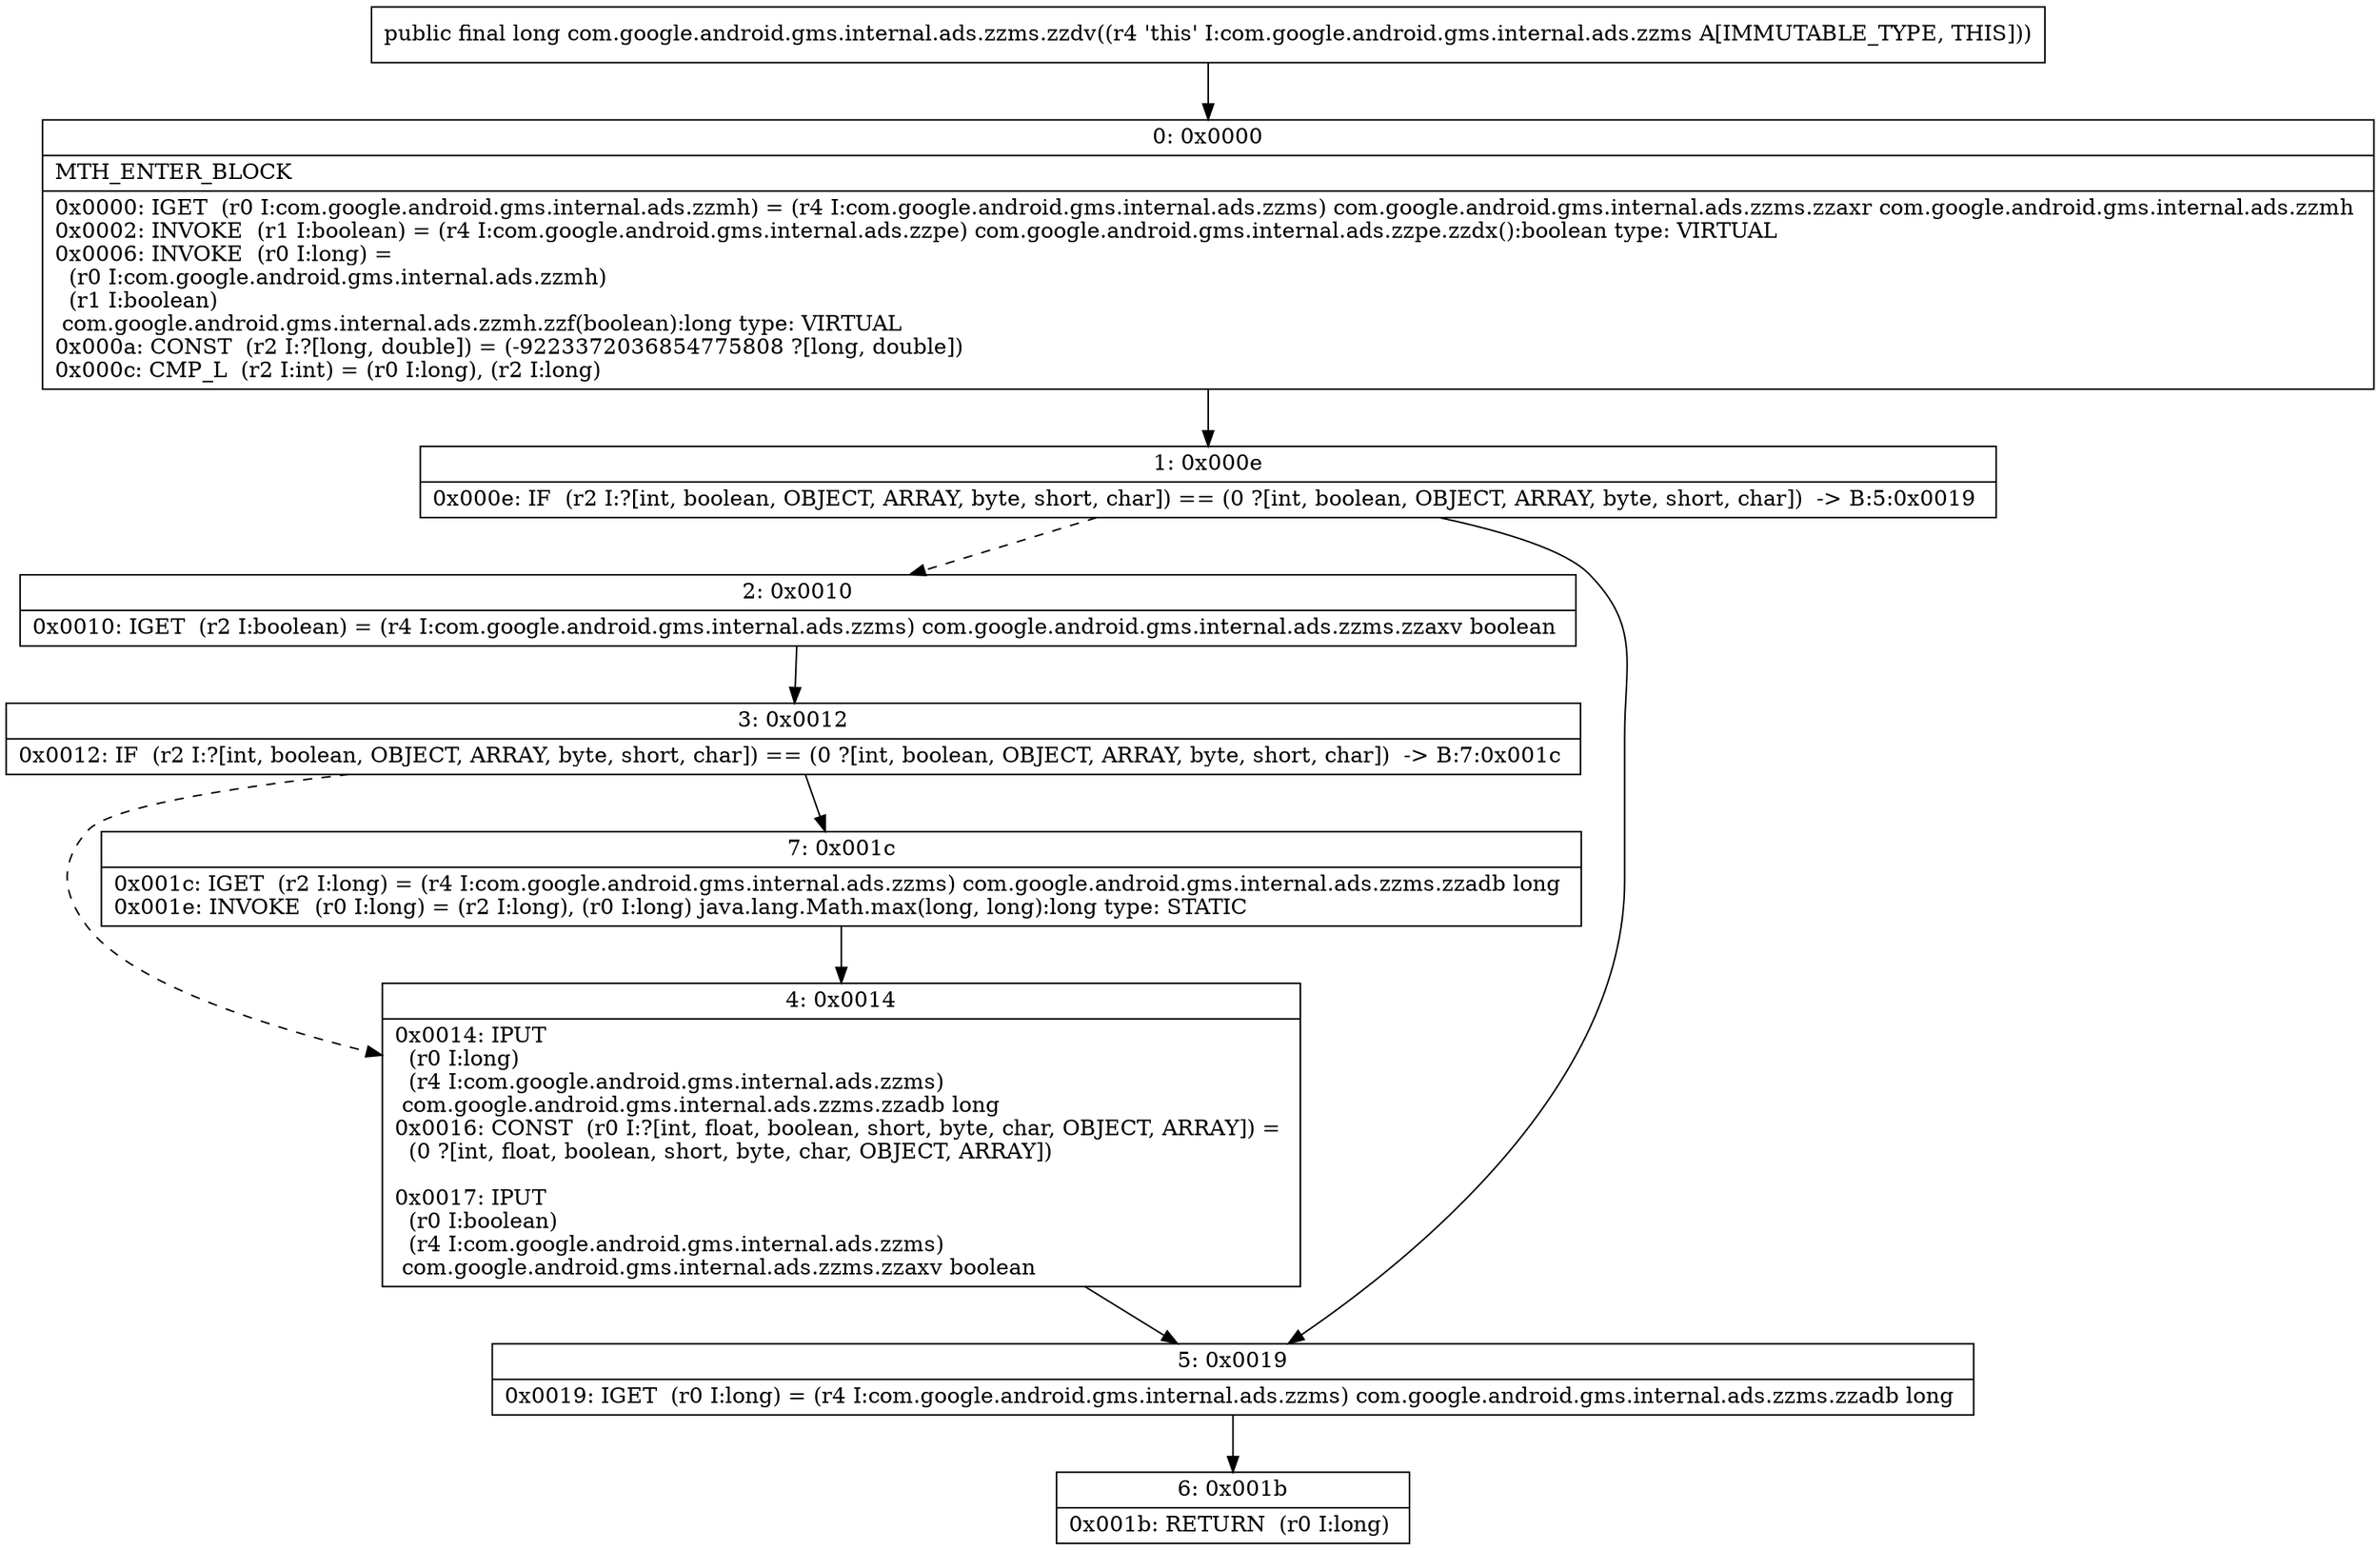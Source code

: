digraph "CFG forcom.google.android.gms.internal.ads.zzms.zzdv()J" {
Node_0 [shape=record,label="{0\:\ 0x0000|MTH_ENTER_BLOCK\l|0x0000: IGET  (r0 I:com.google.android.gms.internal.ads.zzmh) = (r4 I:com.google.android.gms.internal.ads.zzms) com.google.android.gms.internal.ads.zzms.zzaxr com.google.android.gms.internal.ads.zzmh \l0x0002: INVOKE  (r1 I:boolean) = (r4 I:com.google.android.gms.internal.ads.zzpe) com.google.android.gms.internal.ads.zzpe.zzdx():boolean type: VIRTUAL \l0x0006: INVOKE  (r0 I:long) = \l  (r0 I:com.google.android.gms.internal.ads.zzmh)\l  (r1 I:boolean)\l com.google.android.gms.internal.ads.zzmh.zzf(boolean):long type: VIRTUAL \l0x000a: CONST  (r2 I:?[long, double]) = (\-9223372036854775808 ?[long, double]) \l0x000c: CMP_L  (r2 I:int) = (r0 I:long), (r2 I:long) \l}"];
Node_1 [shape=record,label="{1\:\ 0x000e|0x000e: IF  (r2 I:?[int, boolean, OBJECT, ARRAY, byte, short, char]) == (0 ?[int, boolean, OBJECT, ARRAY, byte, short, char])  \-\> B:5:0x0019 \l}"];
Node_2 [shape=record,label="{2\:\ 0x0010|0x0010: IGET  (r2 I:boolean) = (r4 I:com.google.android.gms.internal.ads.zzms) com.google.android.gms.internal.ads.zzms.zzaxv boolean \l}"];
Node_3 [shape=record,label="{3\:\ 0x0012|0x0012: IF  (r2 I:?[int, boolean, OBJECT, ARRAY, byte, short, char]) == (0 ?[int, boolean, OBJECT, ARRAY, byte, short, char])  \-\> B:7:0x001c \l}"];
Node_4 [shape=record,label="{4\:\ 0x0014|0x0014: IPUT  \l  (r0 I:long)\l  (r4 I:com.google.android.gms.internal.ads.zzms)\l com.google.android.gms.internal.ads.zzms.zzadb long \l0x0016: CONST  (r0 I:?[int, float, boolean, short, byte, char, OBJECT, ARRAY]) = \l  (0 ?[int, float, boolean, short, byte, char, OBJECT, ARRAY])\l \l0x0017: IPUT  \l  (r0 I:boolean)\l  (r4 I:com.google.android.gms.internal.ads.zzms)\l com.google.android.gms.internal.ads.zzms.zzaxv boolean \l}"];
Node_5 [shape=record,label="{5\:\ 0x0019|0x0019: IGET  (r0 I:long) = (r4 I:com.google.android.gms.internal.ads.zzms) com.google.android.gms.internal.ads.zzms.zzadb long \l}"];
Node_6 [shape=record,label="{6\:\ 0x001b|0x001b: RETURN  (r0 I:long) \l}"];
Node_7 [shape=record,label="{7\:\ 0x001c|0x001c: IGET  (r2 I:long) = (r4 I:com.google.android.gms.internal.ads.zzms) com.google.android.gms.internal.ads.zzms.zzadb long \l0x001e: INVOKE  (r0 I:long) = (r2 I:long), (r0 I:long) java.lang.Math.max(long, long):long type: STATIC \l}"];
MethodNode[shape=record,label="{public final long com.google.android.gms.internal.ads.zzms.zzdv((r4 'this' I:com.google.android.gms.internal.ads.zzms A[IMMUTABLE_TYPE, THIS])) }"];
MethodNode -> Node_0;
Node_0 -> Node_1;
Node_1 -> Node_2[style=dashed];
Node_1 -> Node_5;
Node_2 -> Node_3;
Node_3 -> Node_4[style=dashed];
Node_3 -> Node_7;
Node_4 -> Node_5;
Node_5 -> Node_6;
Node_7 -> Node_4;
}


